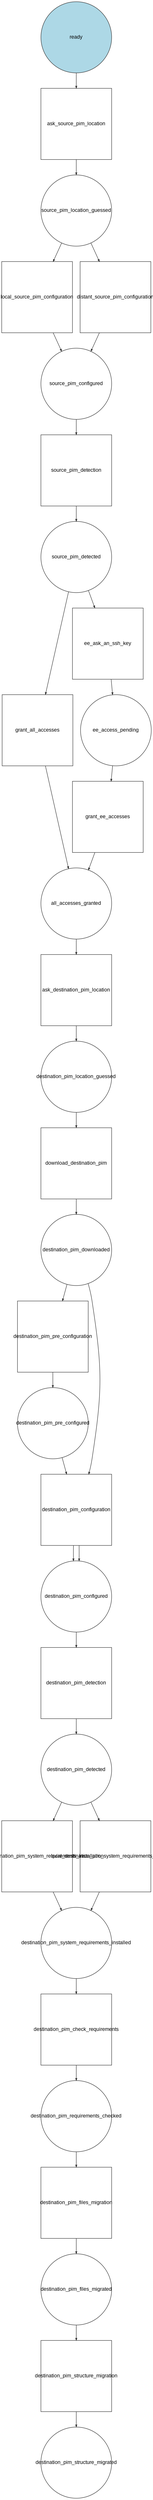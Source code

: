 digraph workflow {
  ratio="fill" rankdir="TB"
  node [fontsize="12" fontname="Arial" color="#333333" fillcolor="lightblue" fixedsize="1" width="2.3"];
  edge [fontsize="9" fontname="Arial" color="#333333" arrowhead="normal" arrowsize="0.5"];

  place_ready [label="ready", shape=circle, style="filled"];
  place_source_pim_location_guessed [label="source_pim_location_guessed", shape=circle];
  place_source_pim_configured [label="source_pim_configured", shape=circle];
  place_source_pim_detected [label="source_pim_detected", shape=circle];
  place_ee_access_pending [label="ee_access_pending", shape=circle];
  place_all_accesses_granted [label="all_accesses_granted", shape=circle];
  place_destination_pim_location_guessed [label="destination_pim_location_guessed", shape=circle];
  place_destination_pim_downloaded [label="destination_pim_downloaded", shape=circle];
  place_destination_pim_pre_configured [label="destination_pim_pre_configured", shape=circle];
  place_destination_pim_configured [label="destination_pim_configured", shape=circle];
  place_destination_pim_detected [label="destination_pim_detected", shape=circle];
  place_destination_pim_system_requirements_installed [label="destination_pim_system_requirements_installed", shape=circle];
  place_destination_pim_requirements_checked [label="destination_pim_requirements_checked", shape=circle];
  place_destination_pim_files_migrated [label="destination_pim_files_migrated", shape=circle];
  place_destination_pim_structure_migrated [label="destination_pim_structure_migrated", shape=circle];
  transition_ask_source_pim_location [label="ask_source_pim_location", shape=box, shape="box", regular="1"];
  transition_local_source_pim_configuration [label="local_source_pim_configuration", shape=box, shape="box", regular="1"];
  transition_distant_source_pim_configuration [label="distant_source_pim_configuration", shape=box, shape="box", regular="1"];
  transition_source_pim_detection [label="source_pim_detection", shape=box, shape="box", regular="1"];
  transition_grant_all_accesses [label="grant_all_accesses", shape=box, shape="box", regular="1"];
  transition_ee_ask_an_ssh_key [label="ee_ask_an_ssh_key", shape=box, shape="box", regular="1"];
  transition_grant_ee_accesses [label="grant_ee_accesses", shape=box, shape="box", regular="1"];
  transition_ask_destination_pim_location [label="ask_destination_pim_location", shape=box, shape="box", regular="1"];
  transition_download_destination_pim [label="download_destination_pim", shape=box, shape="box", regular="1"];
  transition_destination_pim_pre_configuration [label="destination_pim_pre_configuration", shape=box, shape="box", regular="1"];
  transition_destination_pim_configuration [label="destination_pim_configuration", shape=box, shape="box", regular="1"];
  transition_destination_pim_configuration [label="destination_pim_configuration", shape=box, shape="box", regular="1"];
  transition_destination_pim_detection [label="destination_pim_detection", shape=box, shape="box", regular="1"];
  transition_docker_destination_pim_system_requirements_installation [label="docker_destination_pim_system_requirements_installation", shape=box, shape="box", regular="1"];
  transition_local_destination_pim_system_requirements_installation [label="local_destination_pim_system_requirements_installation", shape=box, shape="box", regular="1"];
  transition_destination_pim_check_requirements [label="destination_pim_check_requirements", shape=box, shape="box", regular="1"];
  transition_destination_pim_files_migration [label="destination_pim_files_migration", shape=box, shape="box", regular="1"];
  transition_destination_pim_structure_migration [label="destination_pim_structure_migration", shape=box, shape="box", regular="1"];
  place_ready -> transition_ask_source_pim_location [style="solid"];
  transition_ask_source_pim_location -> place_source_pim_location_guessed [style="solid"];
  place_source_pim_location_guessed -> transition_local_source_pim_configuration [style="solid"];
  transition_local_source_pim_configuration -> place_source_pim_configured [style="solid"];
  place_source_pim_location_guessed -> transition_distant_source_pim_configuration [style="solid"];
  transition_distant_source_pim_configuration -> place_source_pim_configured [style="solid"];
  place_source_pim_configured -> transition_source_pim_detection [style="solid"];
  transition_source_pim_detection -> place_source_pim_detected [style="solid"];
  place_source_pim_detected -> transition_grant_all_accesses [style="solid"];
  transition_grant_all_accesses -> place_all_accesses_granted [style="solid"];
  place_source_pim_detected -> transition_ee_ask_an_ssh_key [style="solid"];
  transition_ee_ask_an_ssh_key -> place_ee_access_pending [style="solid"];
  place_ee_access_pending -> transition_grant_ee_accesses [style="solid"];
  transition_grant_ee_accesses -> place_all_accesses_granted [style="solid"];
  place_all_accesses_granted -> transition_ask_destination_pim_location [style="solid"];
  transition_ask_destination_pim_location -> place_destination_pim_location_guessed [style="solid"];
  place_destination_pim_location_guessed -> transition_download_destination_pim [style="solid"];
  transition_download_destination_pim -> place_destination_pim_downloaded [style="solid"];
  place_destination_pim_downloaded -> transition_destination_pim_pre_configuration [style="solid"];
  transition_destination_pim_pre_configuration -> place_destination_pim_pre_configured [style="solid"];
  place_destination_pim_downloaded -> transition_destination_pim_configuration [style="solid"];
  transition_destination_pim_configuration -> place_destination_pim_configured [style="solid"];
  place_destination_pim_pre_configured -> transition_destination_pim_configuration [style="solid"];
  transition_destination_pim_configuration -> place_destination_pim_configured [style="solid"];
  place_destination_pim_configured -> transition_destination_pim_detection [style="solid"];
  transition_destination_pim_detection -> place_destination_pim_detected [style="solid"];
  place_destination_pim_detected -> transition_docker_destination_pim_system_requirements_installation [style="solid"];
  transition_docker_destination_pim_system_requirements_installation -> place_destination_pim_system_requirements_installed [style="solid"];
  place_destination_pim_detected -> transition_local_destination_pim_system_requirements_installation [style="solid"];
  transition_local_destination_pim_system_requirements_installation -> place_destination_pim_system_requirements_installed [style="solid"];
  place_destination_pim_system_requirements_installed -> transition_destination_pim_check_requirements [style="solid"];
  transition_destination_pim_check_requirements -> place_destination_pim_requirements_checked [style="solid"];
  place_destination_pim_requirements_checked -> transition_destination_pim_files_migration [style="solid"];
  transition_destination_pim_files_migration -> place_destination_pim_files_migrated [style="solid"];
  place_destination_pim_files_migrated -> transition_destination_pim_structure_migration [style="solid"];
  transition_destination_pim_structure_migration -> place_destination_pim_structure_migrated [style="solid"];
}

